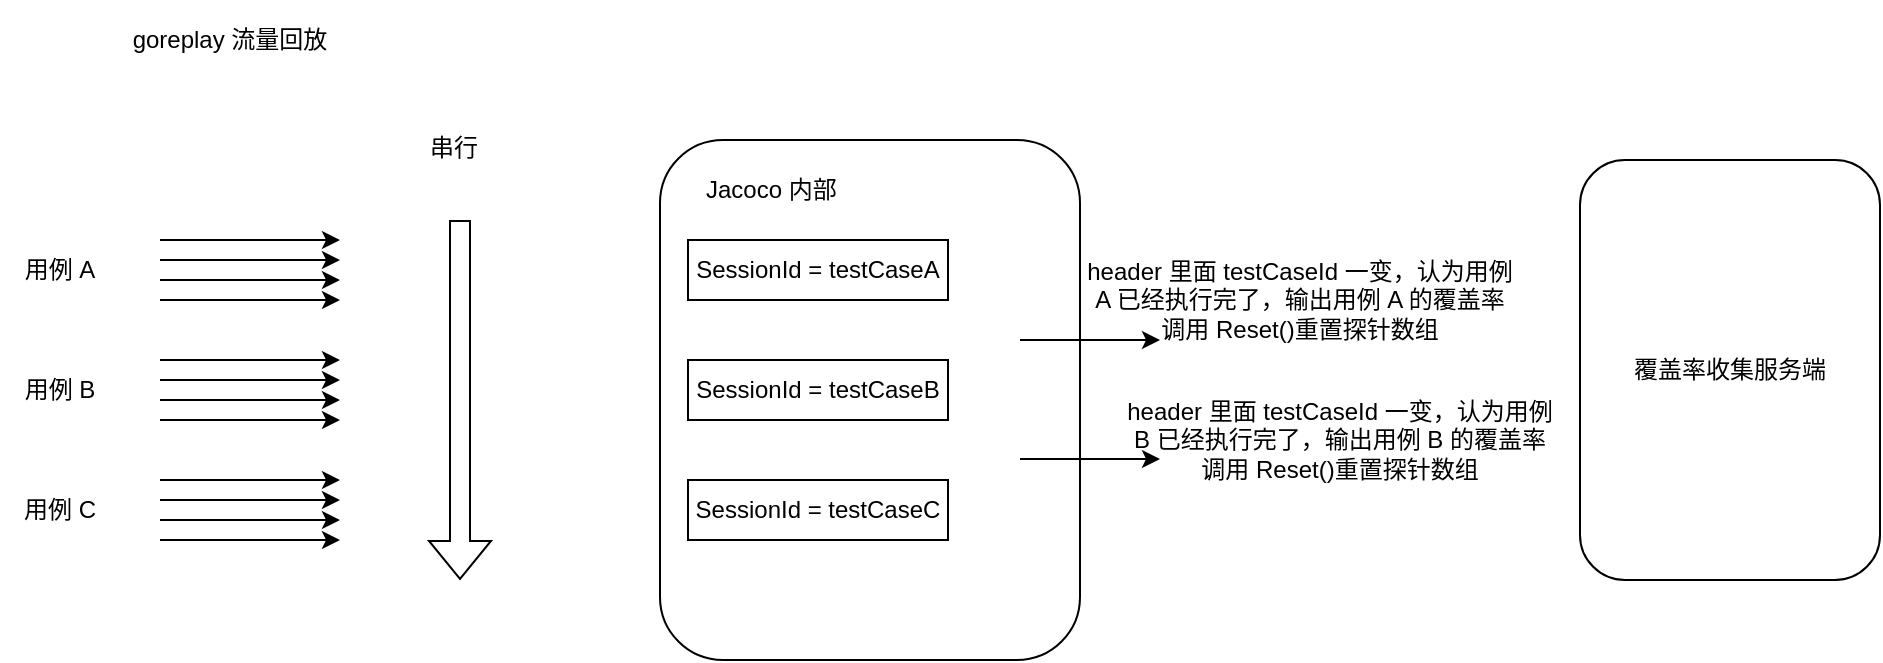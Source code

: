 <mxfile version="26.2.13">
  <diagram name="第 1 页" id="lqMS7Yzc7YZnxd9DQjT9">
    <mxGraphModel dx="1420" dy="708" grid="1" gridSize="10" guides="1" tooltips="1" connect="1" arrows="1" fold="1" page="1" pageScale="1" pageWidth="827" pageHeight="1169" math="0" shadow="0">
      <root>
        <mxCell id="0" />
        <mxCell id="1" parent="0" />
        <mxCell id="gG01iXom-Wp9UEbhXPs3-1" value="" style="endArrow=classic;html=1;rounded=0;" edge="1" parent="1">
          <mxGeometry width="50" height="50" relative="1" as="geometry">
            <mxPoint x="110" y="190" as="sourcePoint" />
            <mxPoint x="200" y="190" as="targetPoint" />
          </mxGeometry>
        </mxCell>
        <mxCell id="gG01iXom-Wp9UEbhXPs3-2" value="" style="endArrow=classic;html=1;rounded=0;" edge="1" parent="1">
          <mxGeometry width="50" height="50" relative="1" as="geometry">
            <mxPoint x="110" y="200" as="sourcePoint" />
            <mxPoint x="200" y="200" as="targetPoint" />
          </mxGeometry>
        </mxCell>
        <mxCell id="gG01iXom-Wp9UEbhXPs3-3" value="" style="endArrow=classic;html=1;rounded=0;" edge="1" parent="1">
          <mxGeometry width="50" height="50" relative="1" as="geometry">
            <mxPoint x="110" y="210" as="sourcePoint" />
            <mxPoint x="200" y="210" as="targetPoint" />
          </mxGeometry>
        </mxCell>
        <mxCell id="gG01iXom-Wp9UEbhXPs3-4" value="" style="endArrow=classic;html=1;rounded=0;" edge="1" parent="1">
          <mxGeometry width="50" height="50" relative="1" as="geometry">
            <mxPoint x="110" y="220" as="sourcePoint" />
            <mxPoint x="200" y="220" as="targetPoint" />
          </mxGeometry>
        </mxCell>
        <mxCell id="gG01iXom-Wp9UEbhXPs3-5" value="用例 A" style="text;html=1;align=center;verticalAlign=middle;whiteSpace=wrap;rounded=0;" vertex="1" parent="1">
          <mxGeometry x="30" y="190" width="60" height="30" as="geometry" />
        </mxCell>
        <mxCell id="gG01iXom-Wp9UEbhXPs3-6" value="" style="endArrow=classic;html=1;rounded=0;" edge="1" parent="1">
          <mxGeometry width="50" height="50" relative="1" as="geometry">
            <mxPoint x="110" y="250" as="sourcePoint" />
            <mxPoint x="200" y="250" as="targetPoint" />
          </mxGeometry>
        </mxCell>
        <mxCell id="gG01iXom-Wp9UEbhXPs3-7" value="" style="endArrow=classic;html=1;rounded=0;" edge="1" parent="1">
          <mxGeometry width="50" height="50" relative="1" as="geometry">
            <mxPoint x="110" y="260" as="sourcePoint" />
            <mxPoint x="200" y="260" as="targetPoint" />
          </mxGeometry>
        </mxCell>
        <mxCell id="gG01iXom-Wp9UEbhXPs3-8" value="" style="endArrow=classic;html=1;rounded=0;" edge="1" parent="1">
          <mxGeometry width="50" height="50" relative="1" as="geometry">
            <mxPoint x="110" y="270" as="sourcePoint" />
            <mxPoint x="200" y="270" as="targetPoint" />
          </mxGeometry>
        </mxCell>
        <mxCell id="gG01iXom-Wp9UEbhXPs3-9" value="" style="endArrow=classic;html=1;rounded=0;" edge="1" parent="1">
          <mxGeometry width="50" height="50" relative="1" as="geometry">
            <mxPoint x="110" y="280" as="sourcePoint" />
            <mxPoint x="200" y="280" as="targetPoint" />
          </mxGeometry>
        </mxCell>
        <mxCell id="gG01iXom-Wp9UEbhXPs3-10" value="用例 B" style="text;html=1;align=center;verticalAlign=middle;whiteSpace=wrap;rounded=0;" vertex="1" parent="1">
          <mxGeometry x="30" y="250" width="60" height="30" as="geometry" />
        </mxCell>
        <mxCell id="gG01iXom-Wp9UEbhXPs3-11" value="" style="endArrow=classic;html=1;rounded=0;" edge="1" parent="1">
          <mxGeometry width="50" height="50" relative="1" as="geometry">
            <mxPoint x="110" y="310" as="sourcePoint" />
            <mxPoint x="200" y="310" as="targetPoint" />
          </mxGeometry>
        </mxCell>
        <mxCell id="gG01iXom-Wp9UEbhXPs3-12" value="" style="endArrow=classic;html=1;rounded=0;" edge="1" parent="1">
          <mxGeometry width="50" height="50" relative="1" as="geometry">
            <mxPoint x="110" y="320" as="sourcePoint" />
            <mxPoint x="200" y="320" as="targetPoint" />
          </mxGeometry>
        </mxCell>
        <mxCell id="gG01iXom-Wp9UEbhXPs3-13" value="" style="endArrow=classic;html=1;rounded=0;" edge="1" parent="1">
          <mxGeometry width="50" height="50" relative="1" as="geometry">
            <mxPoint x="110" y="330" as="sourcePoint" />
            <mxPoint x="200" y="330" as="targetPoint" />
          </mxGeometry>
        </mxCell>
        <mxCell id="gG01iXom-Wp9UEbhXPs3-14" value="" style="endArrow=classic;html=1;rounded=0;" edge="1" parent="1">
          <mxGeometry width="50" height="50" relative="1" as="geometry">
            <mxPoint x="110" y="340" as="sourcePoint" />
            <mxPoint x="200" y="340" as="targetPoint" />
          </mxGeometry>
        </mxCell>
        <mxCell id="gG01iXom-Wp9UEbhXPs3-15" value="用例 C" style="text;html=1;align=center;verticalAlign=middle;whiteSpace=wrap;rounded=0;" vertex="1" parent="1">
          <mxGeometry x="30" y="310" width="60" height="30" as="geometry" />
        </mxCell>
        <mxCell id="gG01iXom-Wp9UEbhXPs3-17" value="" style="shape=flexArrow;endArrow=classic;html=1;rounded=0;" edge="1" parent="1">
          <mxGeometry width="50" height="50" relative="1" as="geometry">
            <mxPoint x="260" y="180" as="sourcePoint" />
            <mxPoint x="260" y="360" as="targetPoint" />
          </mxGeometry>
        </mxCell>
        <mxCell id="gG01iXom-Wp9UEbhXPs3-18" value="&lt;div style=&quot;text-align: center;&quot;&gt;&lt;span style=&quot;background-color: transparent; color: light-dark(rgb(0, 0, 0), rgb(255, 255, 255));&quot;&gt;串行&lt;/span&gt;&lt;/div&gt;" style="text;whiteSpace=wrap;html=1;" vertex="1" parent="1">
          <mxGeometry x="243" y="130" width="60" height="40" as="geometry" />
        </mxCell>
        <mxCell id="gG01iXom-Wp9UEbhXPs3-19" value="" style="rounded=1;whiteSpace=wrap;html=1;" vertex="1" parent="1">
          <mxGeometry x="360" y="140" width="210" height="260" as="geometry" />
        </mxCell>
        <mxCell id="gG01iXom-Wp9UEbhXPs3-20" value="&amp;nbsp;Jacoco 内部" style="text;html=1;align=center;verticalAlign=middle;whiteSpace=wrap;rounded=0;" vertex="1" parent="1">
          <mxGeometry x="374" y="150" width="80" height="30" as="geometry" />
        </mxCell>
        <mxCell id="gG01iXom-Wp9UEbhXPs3-21" value="SessionId = testCaseA" style="rounded=0;whiteSpace=wrap;html=1;" vertex="1" parent="1">
          <mxGeometry x="374" y="190" width="130" height="30" as="geometry" />
        </mxCell>
        <mxCell id="gG01iXom-Wp9UEbhXPs3-22" value="SessionId = testCaseB" style="rounded=0;whiteSpace=wrap;html=1;" vertex="1" parent="1">
          <mxGeometry x="374" y="250" width="130" height="30" as="geometry" />
        </mxCell>
        <mxCell id="gG01iXom-Wp9UEbhXPs3-23" value="SessionId = testCaseC" style="rounded=0;whiteSpace=wrap;html=1;" vertex="1" parent="1">
          <mxGeometry x="374" y="310" width="130" height="30" as="geometry" />
        </mxCell>
        <mxCell id="gG01iXom-Wp9UEbhXPs3-25" value="" style="endArrow=classic;html=1;rounded=0;" edge="1" parent="1">
          <mxGeometry width="50" height="50" relative="1" as="geometry">
            <mxPoint x="540" y="240" as="sourcePoint" />
            <mxPoint x="610" y="240" as="targetPoint" />
          </mxGeometry>
        </mxCell>
        <mxCell id="gG01iXom-Wp9UEbhXPs3-26" value="header 里面 testCaseId 一变，认为用例 A 已经执行完了，输出用例 A 的覆盖率&lt;br&gt;调用 Reset()重置探针数组" style="text;html=1;align=center;verticalAlign=middle;whiteSpace=wrap;rounded=0;" vertex="1" parent="1">
          <mxGeometry x="570" y="210" width="220" height="20" as="geometry" />
        </mxCell>
        <mxCell id="gG01iXom-Wp9UEbhXPs3-27" value="header 里面 testCaseId 一变，认为用例 B 已经执行完了，输出用例 B 的覆盖率&lt;br&gt;调用 Reset()重置探针数组" style="text;html=1;align=center;verticalAlign=middle;whiteSpace=wrap;rounded=0;" vertex="1" parent="1">
          <mxGeometry x="590" y="280" width="220" height="20" as="geometry" />
        </mxCell>
        <mxCell id="gG01iXom-Wp9UEbhXPs3-28" value="" style="endArrow=classic;html=1;rounded=0;" edge="1" parent="1">
          <mxGeometry width="50" height="50" relative="1" as="geometry">
            <mxPoint x="540" y="299.5" as="sourcePoint" />
            <mxPoint x="610" y="299.5" as="targetPoint" />
          </mxGeometry>
        </mxCell>
        <mxCell id="gG01iXom-Wp9UEbhXPs3-29" value="覆盖率收集服务端" style="rounded=1;whiteSpace=wrap;html=1;" vertex="1" parent="1">
          <mxGeometry x="820" y="150" width="150" height="210" as="geometry" />
        </mxCell>
        <mxCell id="gG01iXom-Wp9UEbhXPs3-30" value="goreplay 流量回放" style="text;html=1;align=center;verticalAlign=middle;whiteSpace=wrap;rounded=0;" vertex="1" parent="1">
          <mxGeometry x="90" y="70" width="110" height="40" as="geometry" />
        </mxCell>
      </root>
    </mxGraphModel>
  </diagram>
</mxfile>

